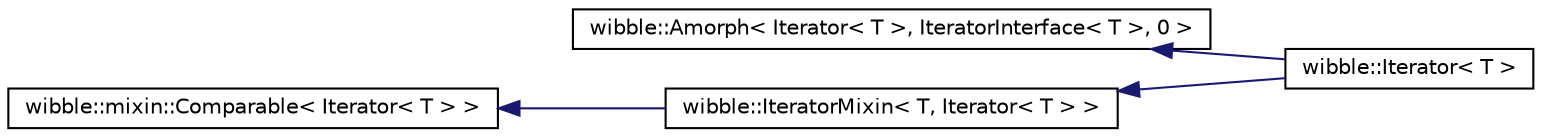 digraph G
{
  edge [fontname="Helvetica",fontsize="10",labelfontname="Helvetica",labelfontsize="10"];
  node [fontname="Helvetica",fontsize="10",shape=record];
  rankdir="LR";
  Node1 [label="wibble::Amorph\< Iterator\< T \>, IteratorInterface\< T \>, 0 \>",height=0.2,width=0.4,color="black", fillcolor="white", style="filled",URL="$structwibble_1_1Amorph.html"];
  Node1 -> Node2 [dir="back",color="midnightblue",fontsize="10",style="solid",fontname="Helvetica"];
  Node2 [label="wibble::Iterator\< T \>",height=0.2,width=0.4,color="black", fillcolor="white", style="filled",URL="$structwibble_1_1Iterator.html"];
  Node3 [label="wibble::mixin::Comparable\< Iterator\< T \> \>",height=0.2,width=0.4,color="black", fillcolor="white", style="filled",URL="$structwibble_1_1mixin_1_1Comparable.html"];
  Node3 -> Node4 [dir="back",color="midnightblue",fontsize="10",style="solid",fontname="Helvetica"];
  Node4 [label="wibble::IteratorMixin\< T, Iterator\< T \> \>",height=0.2,width=0.4,color="black", fillcolor="white", style="filled",URL="$structwibble_1_1IteratorMixin.html"];
  Node4 -> Node2 [dir="back",color="midnightblue",fontsize="10",style="solid",fontname="Helvetica"];
}
